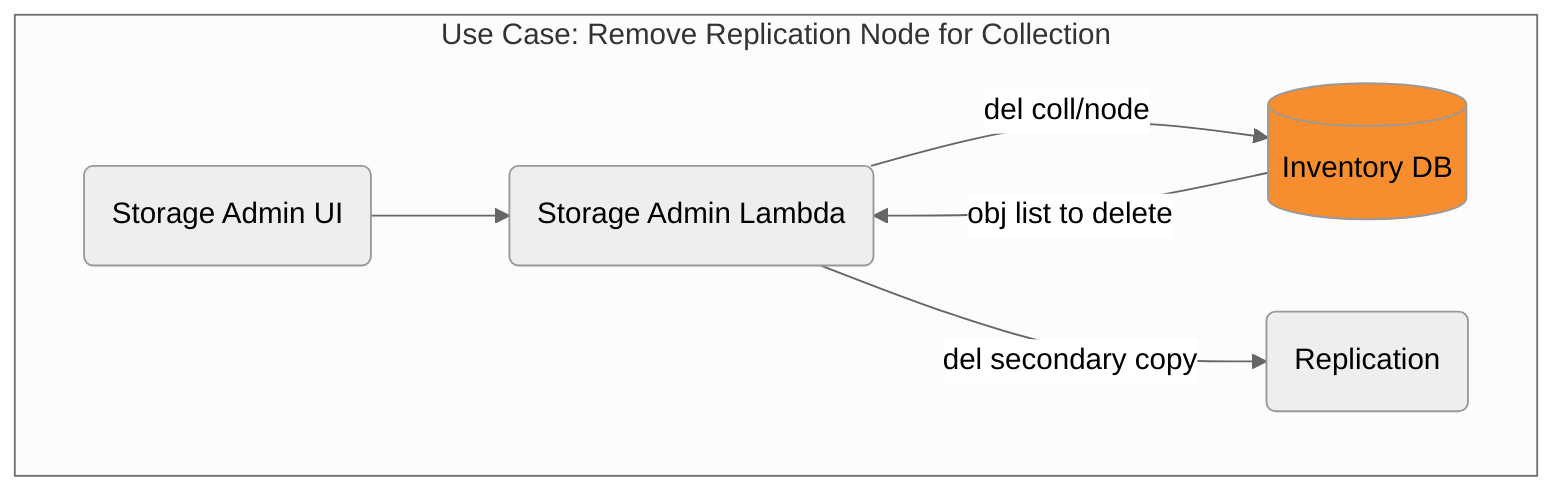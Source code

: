 %%{init: {'theme': 'neutral', 'securityLevel': 'loose'}}%%
graph TD
  SAUI("Storage Admin UI")
  SA("Storage Admin Lambda")
  RDS[(Inventory DB)]
  REPLIC(Replication)

  subgraph "Use Case: Remove Replication Node for Collection"
    SAUI-->SA
    SA-->|"del coll/node"|RDS
    RDS-->|"obj list to delete"|SA
    SA-->|"del secondary copy"|REPLIC
  end

  style RDS fill:#F68D2F